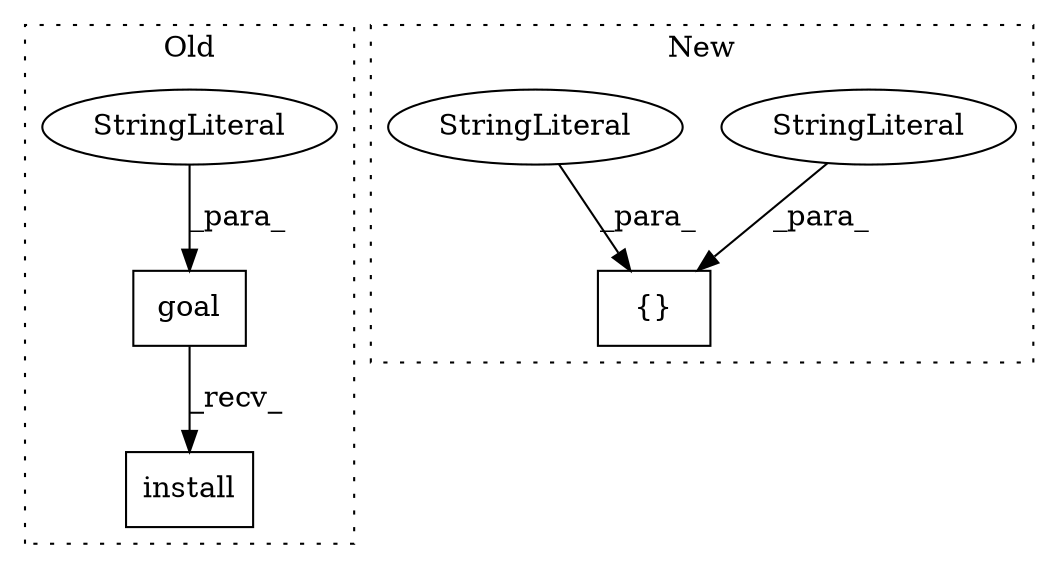 digraph G {
subgraph cluster0 {
1 [label="goal" a="32" s="28095,28167" l="5,1" shape="box"];
3 [label="install" a="32" s="28169,28186" l="8,1" shape="box"];
4 [label="StringLiteral" a="45" s="28100" l="5" shape="ellipse"];
label = "Old";
style="dotted";
}
subgraph cluster1 {
2 [label="{}" a="4" s="25632,25679" l="1,1" shape="box"];
5 [label="StringLiteral" a="45" s="25649" l="18" shape="ellipse"];
6 [label="StringLiteral" a="45" s="25639" l="9" shape="ellipse"];
label = "New";
style="dotted";
}
1 -> 3 [label="_recv_"];
4 -> 1 [label="_para_"];
5 -> 2 [label="_para_"];
6 -> 2 [label="_para_"];
}
